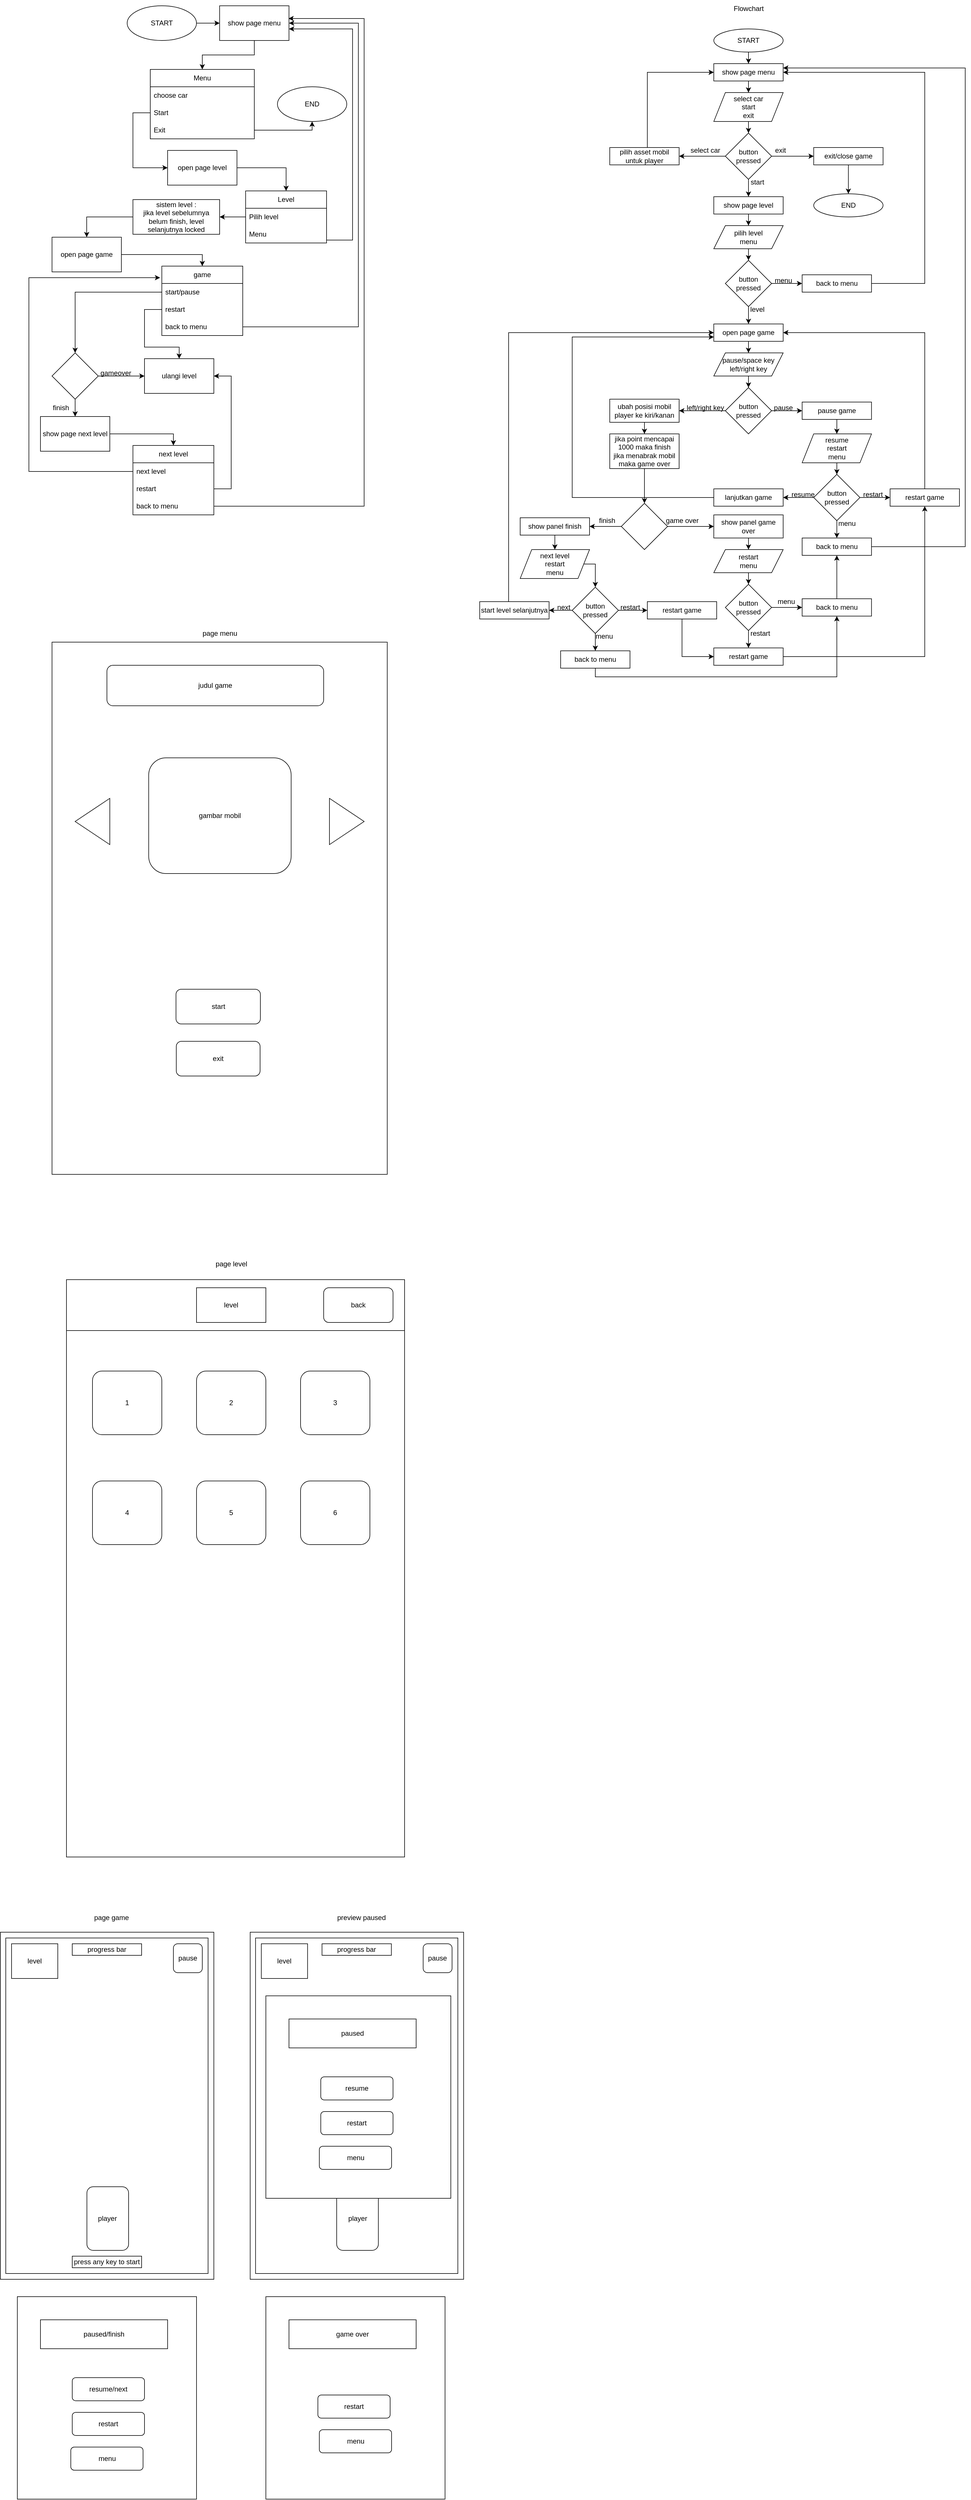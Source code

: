 <mxfile version="26.0.2">
  <diagram name="Page-1" id="7KhryxHFdZAswVd5xD74">
    <mxGraphModel dx="4198" dy="1476" grid="1" gridSize="10" guides="1" tooltips="1" connect="1" arrows="1" fold="1" page="1" pageScale="1" pageWidth="850" pageHeight="1100" math="0" shadow="0">
      <root>
        <mxCell id="0" />
        <mxCell id="1" parent="0" />
        <mxCell id="geuPRDKl9PWcOQ5PIFQ6-26" value="" style="rounded=0;whiteSpace=wrap;html=1;" parent="1" vertex="1">
          <mxGeometry x="-740" y="1160" width="580" height="920" as="geometry" />
        </mxCell>
        <mxCell id="geuPRDKl9PWcOQ5PIFQ6-29" value="page menu" style="text;html=1;align=center;verticalAlign=middle;resizable=0;points=[];autosize=1;strokeColor=none;fillColor=none;" parent="1" vertex="1">
          <mxGeometry x="-490" y="1130" width="80" height="30" as="geometry" />
        </mxCell>
        <mxCell id="geuPRDKl9PWcOQ5PIFQ6-30" value="judul game" style="rounded=1;whiteSpace=wrap;html=1;" parent="1" vertex="1">
          <mxGeometry x="-645" y="1200" width="375" height="70" as="geometry" />
        </mxCell>
        <mxCell id="geuPRDKl9PWcOQ5PIFQ6-31" value="" style="triangle;whiteSpace=wrap;html=1;" parent="1" vertex="1">
          <mxGeometry x="-260" y="1430" width="60" height="80" as="geometry" />
        </mxCell>
        <mxCell id="geuPRDKl9PWcOQ5PIFQ6-32" value="" style="triangle;whiteSpace=wrap;html=1;rotation=-180;" parent="1" vertex="1">
          <mxGeometry x="-700" y="1430" width="60" height="80" as="geometry" />
        </mxCell>
        <mxCell id="geuPRDKl9PWcOQ5PIFQ6-33" value="gambar mobil" style="rounded=1;whiteSpace=wrap;html=1;" parent="1" vertex="1">
          <mxGeometry x="-572.75" y="1360" width="246.5" height="200" as="geometry" />
        </mxCell>
        <mxCell id="geuPRDKl9PWcOQ5PIFQ6-35" value="start" style="rounded=1;whiteSpace=wrap;html=1;" parent="1" vertex="1">
          <mxGeometry x="-525.5" y="1760" width="146" height="60" as="geometry" />
        </mxCell>
        <mxCell id="geuPRDKl9PWcOQ5PIFQ6-36" value="exit" style="rounded=1;whiteSpace=wrap;html=1;" parent="1" vertex="1">
          <mxGeometry x="-525" y="1850" width="145" height="60" as="geometry" />
        </mxCell>
        <mxCell id="geuPRDKl9PWcOQ5PIFQ6-39" value="" style="rounded=0;whiteSpace=wrap;html=1;" parent="1" vertex="1">
          <mxGeometry x="-715" y="2262" width="585" height="998" as="geometry" />
        </mxCell>
        <mxCell id="geuPRDKl9PWcOQ5PIFQ6-40" value="page level" style="text;html=1;align=center;verticalAlign=middle;resizable=0;points=[];autosize=1;strokeColor=none;fillColor=none;" parent="1" vertex="1">
          <mxGeometry x="-470" y="2220" width="80" height="30" as="geometry" />
        </mxCell>
        <mxCell id="A9OIRRmDnFpJW0OIB3sf-14" style="edgeStyle=orthogonalEdgeStyle;rounded=0;orthogonalLoop=1;jettySize=auto;html=1;entryX=0;entryY=0.5;entryDx=0;entryDy=0;" parent="1" source="A9OIRRmDnFpJW0OIB3sf-1" target="A9OIRRmDnFpJW0OIB3sf-8" edge="1">
          <mxGeometry relative="1" as="geometry" />
        </mxCell>
        <mxCell id="A9OIRRmDnFpJW0OIB3sf-1" value="START" style="ellipse;whiteSpace=wrap;html=1;" parent="1" vertex="1">
          <mxGeometry x="-610" y="60" width="120" height="60" as="geometry" />
        </mxCell>
        <mxCell id="A9OIRRmDnFpJW0OIB3sf-2" value="Flowchart" style="text;html=1;align=center;verticalAlign=middle;resizable=0;points=[];autosize=1;strokeColor=none;fillColor=none;" parent="1" vertex="1">
          <mxGeometry x="425" y="50" width="80" height="30" as="geometry" />
        </mxCell>
        <mxCell id="A9OIRRmDnFpJW0OIB3sf-15" style="edgeStyle=orthogonalEdgeStyle;rounded=0;orthogonalLoop=1;jettySize=auto;html=1;exitX=0.5;exitY=1;exitDx=0;exitDy=0;entryX=0.5;entryY=0;entryDx=0;entryDy=0;" parent="1" source="A9OIRRmDnFpJW0OIB3sf-8" target="A9OIRRmDnFpJW0OIB3sf-9" edge="1">
          <mxGeometry relative="1" as="geometry" />
        </mxCell>
        <mxCell id="A9OIRRmDnFpJW0OIB3sf-8" value="show page menu" style="rounded=0;whiteSpace=wrap;html=1;" parent="1" vertex="1">
          <mxGeometry x="-450" y="60" width="120" height="60" as="geometry" />
        </mxCell>
        <mxCell id="A9OIRRmDnFpJW0OIB3sf-9" value="Menu" style="swimlane;fontStyle=0;childLayout=stackLayout;horizontal=1;startSize=30;horizontalStack=0;resizeParent=1;resizeParentMax=0;resizeLast=0;collapsible=1;marginBottom=0;whiteSpace=wrap;html=1;" parent="1" vertex="1">
          <mxGeometry x="-570" y="170" width="180" height="120" as="geometry" />
        </mxCell>
        <mxCell id="A9OIRRmDnFpJW0OIB3sf-10" value="choose car" style="text;strokeColor=none;fillColor=none;align=left;verticalAlign=middle;spacingLeft=4;spacingRight=4;overflow=hidden;points=[[0,0.5],[1,0.5]];portConstraint=eastwest;rotatable=0;whiteSpace=wrap;html=1;" parent="A9OIRRmDnFpJW0OIB3sf-9" vertex="1">
          <mxGeometry y="30" width="180" height="30" as="geometry" />
        </mxCell>
        <mxCell id="A9OIRRmDnFpJW0OIB3sf-11" value="Start" style="text;strokeColor=none;fillColor=none;align=left;verticalAlign=middle;spacingLeft=4;spacingRight=4;overflow=hidden;points=[[0,0.5],[1,0.5]];portConstraint=eastwest;rotatable=0;whiteSpace=wrap;html=1;" parent="A9OIRRmDnFpJW0OIB3sf-9" vertex="1">
          <mxGeometry y="60" width="180" height="30" as="geometry" />
        </mxCell>
        <mxCell id="A9OIRRmDnFpJW0OIB3sf-12" value="Exit" style="text;strokeColor=none;fillColor=none;align=left;verticalAlign=middle;spacingLeft=4;spacingRight=4;overflow=hidden;points=[[0,0.5],[1,0.5]];portConstraint=eastwest;rotatable=0;whiteSpace=wrap;html=1;" parent="A9OIRRmDnFpJW0OIB3sf-9" vertex="1">
          <mxGeometry y="90" width="180" height="30" as="geometry" />
        </mxCell>
        <mxCell id="A9OIRRmDnFpJW0OIB3sf-18" style="edgeStyle=orthogonalEdgeStyle;rounded=0;orthogonalLoop=1;jettySize=auto;html=1;entryX=0.5;entryY=1;entryDx=0;entryDy=0;" parent="1" source="A9OIRRmDnFpJW0OIB3sf-12" target="XXvbrFwncrWHZugMPmc2-18" edge="1">
          <mxGeometry relative="1" as="geometry">
            <mxPoint x="-290" y="330" as="targetPoint" />
            <Array as="points">
              <mxPoint x="-290" y="275" />
            </Array>
          </mxGeometry>
        </mxCell>
        <mxCell id="A9OIRRmDnFpJW0OIB3sf-20" style="edgeStyle=orthogonalEdgeStyle;rounded=0;orthogonalLoop=1;jettySize=auto;html=1;entryX=0;entryY=0.5;entryDx=0;entryDy=0;" parent="1" source="A9OIRRmDnFpJW0OIB3sf-11" target="A9OIRRmDnFpJW0OIB3sf-25" edge="1">
          <mxGeometry relative="1" as="geometry">
            <mxPoint x="-620" y="320" as="targetPoint" />
            <Array as="points">
              <mxPoint x="-600" y="245" />
              <mxPoint x="-600" y="340" />
            </Array>
          </mxGeometry>
        </mxCell>
        <mxCell id="XXvbrFwncrWHZugMPmc2-19" style="edgeStyle=orthogonalEdgeStyle;rounded=0;orthogonalLoop=1;jettySize=auto;html=1;entryX=0.5;entryY=0;entryDx=0;entryDy=0;" parent="1" source="A9OIRRmDnFpJW0OIB3sf-25" target="XXvbrFwncrWHZugMPmc2-1" edge="1">
          <mxGeometry relative="1" as="geometry" />
        </mxCell>
        <mxCell id="A9OIRRmDnFpJW0OIB3sf-25" value="open page level" style="rounded=0;whiteSpace=wrap;html=1;" parent="1" vertex="1">
          <mxGeometry x="-540" y="310" width="120" height="60" as="geometry" />
        </mxCell>
        <mxCell id="XXvbrFwncrWHZugMPmc2-10" style="edgeStyle=orthogonalEdgeStyle;rounded=0;orthogonalLoop=1;jettySize=auto;html=1;entryX=0.5;entryY=0;entryDx=0;entryDy=0;" parent="1" source="A9OIRRmDnFpJW0OIB3sf-29" target="A9OIRRmDnFpJW0OIB3sf-31" edge="1">
          <mxGeometry relative="1" as="geometry" />
        </mxCell>
        <mxCell id="A9OIRRmDnFpJW0OIB3sf-29" value="open page game" style="rounded=0;whiteSpace=wrap;html=1;" parent="1" vertex="1">
          <mxGeometry x="-740" y="460" width="120" height="60" as="geometry" />
        </mxCell>
        <mxCell id="A9OIRRmDnFpJW0OIB3sf-31" value="game" style="swimlane;fontStyle=0;childLayout=stackLayout;horizontal=1;startSize=30;horizontalStack=0;resizeParent=1;resizeParentMax=0;resizeLast=0;collapsible=1;marginBottom=0;whiteSpace=wrap;html=1;" parent="1" vertex="1">
          <mxGeometry x="-550" y="510" width="140" height="120" as="geometry">
            <mxRectangle x="-520" y="850" width="70" height="30" as="alternateBounds" />
          </mxGeometry>
        </mxCell>
        <mxCell id="A9OIRRmDnFpJW0OIB3sf-32" value="start/pause" style="text;strokeColor=none;fillColor=none;align=left;verticalAlign=middle;spacingLeft=4;spacingRight=4;overflow=hidden;points=[[0,0.5],[1,0.5]];portConstraint=eastwest;rotatable=0;whiteSpace=wrap;html=1;" parent="A9OIRRmDnFpJW0OIB3sf-31" vertex="1">
          <mxGeometry y="30" width="140" height="30" as="geometry" />
        </mxCell>
        <mxCell id="A9OIRRmDnFpJW0OIB3sf-34" value="restart" style="text;strokeColor=none;fillColor=none;align=left;verticalAlign=middle;spacingLeft=4;spacingRight=4;overflow=hidden;points=[[0,0.5],[1,0.5]];portConstraint=eastwest;rotatable=0;whiteSpace=wrap;html=1;" parent="A9OIRRmDnFpJW0OIB3sf-31" vertex="1">
          <mxGeometry y="60" width="140" height="30" as="geometry" />
        </mxCell>
        <mxCell id="A9OIRRmDnFpJW0OIB3sf-33" value="back to menu" style="text;strokeColor=none;fillColor=none;align=left;verticalAlign=middle;spacingLeft=4;spacingRight=4;overflow=hidden;points=[[0,0.5],[1,0.5]];portConstraint=eastwest;rotatable=0;whiteSpace=wrap;html=1;" parent="A9OIRRmDnFpJW0OIB3sf-31" vertex="1">
          <mxGeometry y="90" width="140" height="30" as="geometry" />
        </mxCell>
        <mxCell id="A9OIRRmDnFpJW0OIB3sf-36" style="edgeStyle=orthogonalEdgeStyle;rounded=0;orthogonalLoop=1;jettySize=auto;html=1;entryX=1;entryY=0.5;entryDx=0;entryDy=0;" parent="1" source="A9OIRRmDnFpJW0OIB3sf-33" target="A9OIRRmDnFpJW0OIB3sf-8" edge="1">
          <mxGeometry relative="1" as="geometry">
            <Array as="points">
              <mxPoint x="-210" y="615" />
              <mxPoint x="-210" y="90" />
            </Array>
          </mxGeometry>
        </mxCell>
        <mxCell id="A9OIRRmDnFpJW0OIB3sf-50" style="edgeStyle=orthogonalEdgeStyle;rounded=0;orthogonalLoop=1;jettySize=auto;html=1;entryX=0;entryY=0.5;entryDx=0;entryDy=0;" parent="1" source="A9OIRRmDnFpJW0OIB3sf-37" target="A9OIRRmDnFpJW0OIB3sf-40" edge="1">
          <mxGeometry relative="1" as="geometry" />
        </mxCell>
        <mxCell id="A9OIRRmDnFpJW0OIB3sf-51" style="edgeStyle=orthogonalEdgeStyle;rounded=0;orthogonalLoop=1;jettySize=auto;html=1;entryX=0.5;entryY=0;entryDx=0;entryDy=0;" parent="1" source="A9OIRRmDnFpJW0OIB3sf-37" target="A9OIRRmDnFpJW0OIB3sf-42" edge="1">
          <mxGeometry relative="1" as="geometry" />
        </mxCell>
        <mxCell id="A9OIRRmDnFpJW0OIB3sf-37" value="" style="rhombus;whiteSpace=wrap;html=1;" parent="1" vertex="1">
          <mxGeometry x="-740" y="660" width="80" height="80" as="geometry" />
        </mxCell>
        <mxCell id="A9OIRRmDnFpJW0OIB3sf-38" value="gameover" style="text;html=1;align=center;verticalAlign=middle;resizable=0;points=[];autosize=1;strokeColor=none;fillColor=none;" parent="1" vertex="1">
          <mxGeometry x="-670" y="680" width="80" height="30" as="geometry" />
        </mxCell>
        <mxCell id="A9OIRRmDnFpJW0OIB3sf-40" value="ulangi level" style="rounded=0;whiteSpace=wrap;html=1;" parent="1" vertex="1">
          <mxGeometry x="-580" y="670" width="120" height="60" as="geometry" />
        </mxCell>
        <mxCell id="A9OIRRmDnFpJW0OIB3sf-41" value="finish" style="text;html=1;align=center;verticalAlign=middle;resizable=0;points=[];autosize=1;strokeColor=none;fillColor=none;" parent="1" vertex="1">
          <mxGeometry x="-750" y="740" width="50" height="30" as="geometry" />
        </mxCell>
        <mxCell id="XXvbrFwncrWHZugMPmc2-12" style="edgeStyle=orthogonalEdgeStyle;rounded=0;orthogonalLoop=1;jettySize=auto;html=1;entryX=0.5;entryY=0;entryDx=0;entryDy=0;" parent="1" source="A9OIRRmDnFpJW0OIB3sf-42" target="A9OIRRmDnFpJW0OIB3sf-44" edge="1">
          <mxGeometry relative="1" as="geometry" />
        </mxCell>
        <mxCell id="A9OIRRmDnFpJW0OIB3sf-42" value="show page next level" style="rounded=0;whiteSpace=wrap;html=1;" parent="1" vertex="1">
          <mxGeometry x="-760" y="770" width="120" height="60" as="geometry" />
        </mxCell>
        <mxCell id="A9OIRRmDnFpJW0OIB3sf-44" value="next level" style="swimlane;fontStyle=0;childLayout=stackLayout;horizontal=1;startSize=30;horizontalStack=0;resizeParent=1;resizeParentMax=0;resizeLast=0;collapsible=1;marginBottom=0;whiteSpace=wrap;html=1;" parent="1" vertex="1">
          <mxGeometry x="-600" y="820" width="140" height="120" as="geometry" />
        </mxCell>
        <mxCell id="A9OIRRmDnFpJW0OIB3sf-45" value="next level" style="text;strokeColor=none;fillColor=none;align=left;verticalAlign=middle;spacingLeft=4;spacingRight=4;overflow=hidden;points=[[0,0.5],[1,0.5]];portConstraint=eastwest;rotatable=0;whiteSpace=wrap;html=1;" parent="A9OIRRmDnFpJW0OIB3sf-44" vertex="1">
          <mxGeometry y="30" width="140" height="30" as="geometry" />
        </mxCell>
        <mxCell id="A9OIRRmDnFpJW0OIB3sf-46" value="restart" style="text;strokeColor=none;fillColor=none;align=left;verticalAlign=middle;spacingLeft=4;spacingRight=4;overflow=hidden;points=[[0,0.5],[1,0.5]];portConstraint=eastwest;rotatable=0;whiteSpace=wrap;html=1;" parent="A9OIRRmDnFpJW0OIB3sf-44" vertex="1">
          <mxGeometry y="60" width="140" height="30" as="geometry" />
        </mxCell>
        <mxCell id="A9OIRRmDnFpJW0OIB3sf-47" value="back to menu" style="text;strokeColor=none;fillColor=none;align=left;verticalAlign=middle;spacingLeft=4;spacingRight=4;overflow=hidden;points=[[0,0.5],[1,0.5]];portConstraint=eastwest;rotatable=0;whiteSpace=wrap;html=1;" parent="A9OIRRmDnFpJW0OIB3sf-44" vertex="1">
          <mxGeometry y="90" width="140" height="30" as="geometry" />
        </mxCell>
        <mxCell id="A9OIRRmDnFpJW0OIB3sf-48" style="edgeStyle=orthogonalEdgeStyle;rounded=0;orthogonalLoop=1;jettySize=auto;html=1;entryX=0.992;entryY=0.367;entryDx=0;entryDy=0;entryPerimeter=0;" parent="1" source="A9OIRRmDnFpJW0OIB3sf-47" target="A9OIRRmDnFpJW0OIB3sf-8" edge="1">
          <mxGeometry relative="1" as="geometry">
            <Array as="points">
              <mxPoint x="-200" y="925" />
              <mxPoint x="-200" y="82" />
            </Array>
          </mxGeometry>
        </mxCell>
        <mxCell id="A9OIRRmDnFpJW0OIB3sf-49" style="edgeStyle=orthogonalEdgeStyle;rounded=0;orthogonalLoop=1;jettySize=auto;html=1;entryX=0.5;entryY=0;entryDx=0;entryDy=0;" parent="1" source="A9OIRRmDnFpJW0OIB3sf-32" target="A9OIRRmDnFpJW0OIB3sf-37" edge="1">
          <mxGeometry relative="1" as="geometry" />
        </mxCell>
        <mxCell id="A9OIRRmDnFpJW0OIB3sf-53" style="edgeStyle=orthogonalEdgeStyle;rounded=0;orthogonalLoop=1;jettySize=auto;html=1;entryX=1;entryY=0.5;entryDx=0;entryDy=0;" parent="1" source="A9OIRRmDnFpJW0OIB3sf-46" target="A9OIRRmDnFpJW0OIB3sf-40" edge="1">
          <mxGeometry relative="1" as="geometry">
            <Array as="points">
              <mxPoint x="-430" y="895" />
              <mxPoint x="-430" y="700" />
            </Array>
          </mxGeometry>
        </mxCell>
        <mxCell id="A9OIRRmDnFpJW0OIB3sf-54" style="edgeStyle=orthogonalEdgeStyle;rounded=0;orthogonalLoop=1;jettySize=auto;html=1;exitX=0;exitY=0.5;exitDx=0;exitDy=0;" parent="1" source="A9OIRRmDnFpJW0OIB3sf-45" edge="1">
          <mxGeometry relative="1" as="geometry">
            <Array as="points">
              <mxPoint x="-780" y="865" />
              <mxPoint x="-780" y="530" />
            </Array>
            <mxPoint x="-553" y="530" as="targetPoint" />
          </mxGeometry>
        </mxCell>
        <mxCell id="XXvbrFwncrWHZugMPmc2-1" value="Level" style="swimlane;fontStyle=0;childLayout=stackLayout;horizontal=1;startSize=30;horizontalStack=0;resizeParent=1;resizeParentMax=0;resizeLast=0;collapsible=1;marginBottom=0;whiteSpace=wrap;html=1;" parent="1" vertex="1">
          <mxGeometry x="-405" y="380" width="140" height="90" as="geometry" />
        </mxCell>
        <mxCell id="XXvbrFwncrWHZugMPmc2-2" value="Pilih level" style="text;strokeColor=none;fillColor=none;align=left;verticalAlign=middle;spacingLeft=4;spacingRight=4;overflow=hidden;points=[[0,0.5],[1,0.5]];portConstraint=eastwest;rotatable=0;whiteSpace=wrap;html=1;" parent="XXvbrFwncrWHZugMPmc2-1" vertex="1">
          <mxGeometry y="30" width="140" height="30" as="geometry" />
        </mxCell>
        <mxCell id="XXvbrFwncrWHZugMPmc2-3" value="Menu" style="text;strokeColor=none;fillColor=none;align=left;verticalAlign=middle;spacingLeft=4;spacingRight=4;overflow=hidden;points=[[0,0.5],[1,0.5]];portConstraint=eastwest;rotatable=0;whiteSpace=wrap;html=1;" parent="XXvbrFwncrWHZugMPmc2-1" vertex="1">
          <mxGeometry y="60" width="140" height="30" as="geometry" />
        </mxCell>
        <mxCell id="XXvbrFwncrWHZugMPmc2-5" style="edgeStyle=orthogonalEdgeStyle;rounded=0;orthogonalLoop=1;jettySize=auto;html=1;" parent="1" edge="1">
          <mxGeometry relative="1" as="geometry">
            <mxPoint x="-330" y="100" as="targetPoint" />
            <Array as="points">
              <mxPoint x="-220" y="465" />
              <mxPoint x="-220" y="100" />
            </Array>
            <mxPoint x="-265" y="465" as="sourcePoint" />
          </mxGeometry>
        </mxCell>
        <mxCell id="XXvbrFwncrWHZugMPmc2-9" style="edgeStyle=orthogonalEdgeStyle;rounded=0;orthogonalLoop=1;jettySize=auto;html=1;entryX=0.5;entryY=0;entryDx=0;entryDy=0;" parent="1" source="XXvbrFwncrWHZugMPmc2-7" target="A9OIRRmDnFpJW0OIB3sf-29" edge="1">
          <mxGeometry relative="1" as="geometry" />
        </mxCell>
        <mxCell id="XXvbrFwncrWHZugMPmc2-7" value="sistem level :&lt;div&gt;jika level sebelumnya belum finish, level selanjutnya locked&lt;/div&gt;" style="rounded=0;whiteSpace=wrap;html=1;" parent="1" vertex="1">
          <mxGeometry x="-600" y="395" width="150" height="60" as="geometry" />
        </mxCell>
        <mxCell id="XXvbrFwncrWHZugMPmc2-8" style="edgeStyle=orthogonalEdgeStyle;rounded=0;orthogonalLoop=1;jettySize=auto;html=1;entryX=1;entryY=0.5;entryDx=0;entryDy=0;" parent="1" source="XXvbrFwncrWHZugMPmc2-2" target="XXvbrFwncrWHZugMPmc2-7" edge="1">
          <mxGeometry relative="1" as="geometry" />
        </mxCell>
        <mxCell id="XXvbrFwncrWHZugMPmc2-11" style="edgeStyle=orthogonalEdgeStyle;rounded=0;orthogonalLoop=1;jettySize=auto;html=1;entryX=0.5;entryY=0;entryDx=0;entryDy=0;" parent="1" source="A9OIRRmDnFpJW0OIB3sf-34" target="A9OIRRmDnFpJW0OIB3sf-40" edge="1">
          <mxGeometry relative="1" as="geometry">
            <Array as="points">
              <mxPoint x="-580" y="585" />
              <mxPoint x="-580" y="650" />
              <mxPoint x="-520" y="650" />
            </Array>
          </mxGeometry>
        </mxCell>
        <mxCell id="XXvbrFwncrWHZugMPmc2-18" value="END" style="ellipse;whiteSpace=wrap;html=1;" parent="1" vertex="1">
          <mxGeometry x="-350" y="200" width="120" height="60" as="geometry" />
        </mxCell>
        <mxCell id="XXvbrFwncrWHZugMPmc2-21" value="" style="rounded=0;whiteSpace=wrap;html=1;" parent="1" vertex="1">
          <mxGeometry x="-715" y="2262" width="585" height="88" as="geometry" />
        </mxCell>
        <mxCell id="XXvbrFwncrWHZugMPmc2-20" value="back" style="rounded=1;whiteSpace=wrap;html=1;" parent="1" vertex="1">
          <mxGeometry x="-270" y="2276" width="120" height="60" as="geometry" />
        </mxCell>
        <mxCell id="XXvbrFwncrWHZugMPmc2-22" value="level" style="rounded=0;whiteSpace=wrap;html=1;" parent="1" vertex="1">
          <mxGeometry x="-490" y="2276" width="120" height="60" as="geometry" />
        </mxCell>
        <mxCell id="XXvbrFwncrWHZugMPmc2-23" value="1" style="rounded=1;whiteSpace=wrap;html=1;" parent="1" vertex="1">
          <mxGeometry x="-670" y="2420" width="120" height="110" as="geometry" />
        </mxCell>
        <mxCell id="XXvbrFwncrWHZugMPmc2-24" value="2" style="rounded=1;whiteSpace=wrap;html=1;" parent="1" vertex="1">
          <mxGeometry x="-490" y="2420" width="120" height="110" as="geometry" />
        </mxCell>
        <mxCell id="XXvbrFwncrWHZugMPmc2-25" value="3" style="rounded=1;whiteSpace=wrap;html=1;" parent="1" vertex="1">
          <mxGeometry x="-310" y="2420" width="120" height="110" as="geometry" />
        </mxCell>
        <mxCell id="XXvbrFwncrWHZugMPmc2-26" value="4" style="rounded=1;whiteSpace=wrap;html=1;" parent="1" vertex="1">
          <mxGeometry x="-670" y="2610" width="120" height="110" as="geometry" />
        </mxCell>
        <mxCell id="XXvbrFwncrWHZugMPmc2-27" value="5" style="rounded=1;whiteSpace=wrap;html=1;" parent="1" vertex="1">
          <mxGeometry x="-490" y="2610" width="120" height="110" as="geometry" />
        </mxCell>
        <mxCell id="XXvbrFwncrWHZugMPmc2-28" value="6" style="rounded=1;whiteSpace=wrap;html=1;" parent="1" vertex="1">
          <mxGeometry x="-310" y="2610" width="120" height="110" as="geometry" />
        </mxCell>
        <mxCell id="XXvbrFwncrWHZugMPmc2-29" value="page game" style="text;html=1;align=center;verticalAlign=middle;whiteSpace=wrap;rounded=0;" parent="1" vertex="1">
          <mxGeometry x="-702.5" y="3350" width="130" height="30" as="geometry" />
        </mxCell>
        <mxCell id="XXvbrFwncrWHZugMPmc2-30" value="" style="rounded=0;whiteSpace=wrap;html=1;" parent="1" vertex="1">
          <mxGeometry x="-829.29" y="3390" width="369.29" height="600" as="geometry" />
        </mxCell>
        <mxCell id="XXvbrFwncrWHZugMPmc2-31" value="" style="rounded=0;whiteSpace=wrap;html=1;" parent="1" vertex="1">
          <mxGeometry x="-820" y="3400" width="350" height="580" as="geometry" />
        </mxCell>
        <mxCell id="XXvbrFwncrWHZugMPmc2-32" value="press any key to start" style="rounded=0;whiteSpace=wrap;html=1;" parent="1" vertex="1">
          <mxGeometry x="-705" y="3950" width="120" height="20" as="geometry" />
        </mxCell>
        <mxCell id="XXvbrFwncrWHZugMPmc2-33" value="progress bar" style="rounded=0;whiteSpace=wrap;html=1;" parent="1" vertex="1">
          <mxGeometry x="-705" y="3410" width="120" height="20" as="geometry" />
        </mxCell>
        <mxCell id="XXvbrFwncrWHZugMPmc2-34" value="pause" style="rounded=1;whiteSpace=wrap;html=1;" parent="1" vertex="1">
          <mxGeometry x="-530" y="3410" width="50" height="50" as="geometry" />
        </mxCell>
        <mxCell id="XXvbrFwncrWHZugMPmc2-35" value="level" style="rounded=0;whiteSpace=wrap;html=1;" parent="1" vertex="1">
          <mxGeometry x="-810" y="3410" width="80" height="60" as="geometry" />
        </mxCell>
        <mxCell id="XXvbrFwncrWHZugMPmc2-37" value="player" style="rounded=1;whiteSpace=wrap;html=1;" parent="1" vertex="1">
          <mxGeometry x="-679.64" y="3830" width="72.14" height="110" as="geometry" />
        </mxCell>
        <mxCell id="XXvbrFwncrWHZugMPmc2-39" value="preview paused" style="text;html=1;align=center;verticalAlign=middle;resizable=0;points=[];autosize=1;strokeColor=none;fillColor=none;" parent="1" vertex="1">
          <mxGeometry x="-260" y="3350" width="110" height="30" as="geometry" />
        </mxCell>
        <mxCell id="XXvbrFwncrWHZugMPmc2-44" value="" style="rounded=0;whiteSpace=wrap;html=1;" parent="1" vertex="1">
          <mxGeometry x="-370" y="4020" width="310" height="350" as="geometry" />
        </mxCell>
        <mxCell id="XXvbrFwncrWHZugMPmc2-45" value="game over" style="rounded=0;whiteSpace=wrap;html=1;" parent="1" vertex="1">
          <mxGeometry x="-330" y="4060" width="220" height="50" as="geometry" />
        </mxCell>
        <mxCell id="XXvbrFwncrWHZugMPmc2-47" value="restart" style="rounded=1;whiteSpace=wrap;html=1;" parent="1" vertex="1">
          <mxGeometry x="-280" y="4190" width="125" height="40" as="geometry" />
        </mxCell>
        <mxCell id="XXvbrFwncrWHZugMPmc2-48" value="menu" style="rounded=1;whiteSpace=wrap;html=1;" parent="1" vertex="1">
          <mxGeometry x="-277.5" y="4250" width="125" height="40" as="geometry" />
        </mxCell>
        <mxCell id="XXvbrFwncrWHZugMPmc2-49" value="" style="rounded=0;whiteSpace=wrap;html=1;" parent="1" vertex="1">
          <mxGeometry x="-800" y="4020" width="310" height="350" as="geometry" />
        </mxCell>
        <mxCell id="XXvbrFwncrWHZugMPmc2-50" value="paused/finish" style="rounded=0;whiteSpace=wrap;html=1;" parent="1" vertex="1">
          <mxGeometry x="-760" y="4060" width="220" height="50" as="geometry" />
        </mxCell>
        <mxCell id="XXvbrFwncrWHZugMPmc2-51" value="resume/next" style="rounded=1;whiteSpace=wrap;html=1;" parent="1" vertex="1">
          <mxGeometry x="-705" y="4160" width="125" height="40" as="geometry" />
        </mxCell>
        <mxCell id="XXvbrFwncrWHZugMPmc2-52" value="restart" style="rounded=1;whiteSpace=wrap;html=1;" parent="1" vertex="1">
          <mxGeometry x="-705" y="4220" width="125" height="40" as="geometry" />
        </mxCell>
        <mxCell id="XXvbrFwncrWHZugMPmc2-53" value="menu" style="rounded=1;whiteSpace=wrap;html=1;" parent="1" vertex="1">
          <mxGeometry x="-707.5" y="4280" width="125" height="40" as="geometry" />
        </mxCell>
        <mxCell id="XXvbrFwncrWHZugMPmc2-59" value="" style="rounded=0;whiteSpace=wrap;html=1;" parent="1" vertex="1">
          <mxGeometry x="-397.14" y="3390" width="369.29" height="600" as="geometry" />
        </mxCell>
        <mxCell id="XXvbrFwncrWHZugMPmc2-60" value="" style="rounded=0;whiteSpace=wrap;html=1;" parent="1" vertex="1">
          <mxGeometry x="-387.85" y="3400" width="350" height="580" as="geometry" />
        </mxCell>
        <mxCell id="XXvbrFwncrWHZugMPmc2-62" value="progress bar" style="rounded=0;whiteSpace=wrap;html=1;" parent="1" vertex="1">
          <mxGeometry x="-272.85" y="3410" width="120" height="20" as="geometry" />
        </mxCell>
        <mxCell id="XXvbrFwncrWHZugMPmc2-63" value="pause" style="rounded=1;whiteSpace=wrap;html=1;" parent="1" vertex="1">
          <mxGeometry x="-97.85" y="3410" width="50" height="50" as="geometry" />
        </mxCell>
        <mxCell id="XXvbrFwncrWHZugMPmc2-64" value="level" style="rounded=0;whiteSpace=wrap;html=1;" parent="1" vertex="1">
          <mxGeometry x="-377.85" y="3410" width="80" height="60" as="geometry" />
        </mxCell>
        <mxCell id="XXvbrFwncrWHZugMPmc2-65" value="player" style="rounded=1;whiteSpace=wrap;html=1;" parent="1" vertex="1">
          <mxGeometry x="-247.49" y="3830" width="72.14" height="110" as="geometry" />
        </mxCell>
        <mxCell id="XXvbrFwncrWHZugMPmc2-38" value="" style="rounded=0;whiteSpace=wrap;html=1;" parent="1" vertex="1">
          <mxGeometry x="-370" y="3500" width="320" height="350" as="geometry" />
        </mxCell>
        <mxCell id="XXvbrFwncrWHZugMPmc2-40" value="paused" style="rounded=0;whiteSpace=wrap;html=1;" parent="1" vertex="1">
          <mxGeometry x="-330" y="3540" width="220" height="50" as="geometry" />
        </mxCell>
        <mxCell id="XXvbrFwncrWHZugMPmc2-41" value="resume" style="rounded=1;whiteSpace=wrap;html=1;" parent="1" vertex="1">
          <mxGeometry x="-275" y="3640" width="125" height="40" as="geometry" />
        </mxCell>
        <mxCell id="XXvbrFwncrWHZugMPmc2-42" value="restart" style="rounded=1;whiteSpace=wrap;html=1;" parent="1" vertex="1">
          <mxGeometry x="-275" y="3700" width="125" height="40" as="geometry" />
        </mxCell>
        <mxCell id="XXvbrFwncrWHZugMPmc2-43" value="menu" style="rounded=1;whiteSpace=wrap;html=1;" parent="1" vertex="1">
          <mxGeometry x="-277.5" y="3760" width="125" height="40" as="geometry" />
        </mxCell>
        <mxCell id="FFTgn9k20MkyxayXbXaT-7" style="edgeStyle=orthogonalEdgeStyle;rounded=0;orthogonalLoop=1;jettySize=auto;html=1;entryX=0.5;entryY=0;entryDx=0;entryDy=0;" edge="1" parent="1" source="FFTgn9k20MkyxayXbXaT-1" target="FFTgn9k20MkyxayXbXaT-2">
          <mxGeometry relative="1" as="geometry" />
        </mxCell>
        <mxCell id="FFTgn9k20MkyxayXbXaT-1" value="START" style="ellipse;whiteSpace=wrap;html=1;" vertex="1" parent="1">
          <mxGeometry x="405" y="100" width="120" height="40" as="geometry" />
        </mxCell>
        <mxCell id="FFTgn9k20MkyxayXbXaT-8" style="edgeStyle=orthogonalEdgeStyle;rounded=0;orthogonalLoop=1;jettySize=auto;html=1;entryX=0.5;entryY=0;entryDx=0;entryDy=0;" edge="1" parent="1" source="FFTgn9k20MkyxayXbXaT-2" target="FFTgn9k20MkyxayXbXaT-3">
          <mxGeometry relative="1" as="geometry" />
        </mxCell>
        <mxCell id="FFTgn9k20MkyxayXbXaT-2" value="show page menu" style="rounded=0;whiteSpace=wrap;html=1;" vertex="1" parent="1">
          <mxGeometry x="405" y="160" width="120" height="30" as="geometry" />
        </mxCell>
        <mxCell id="FFTgn9k20MkyxayXbXaT-9" style="edgeStyle=orthogonalEdgeStyle;rounded=0;orthogonalLoop=1;jettySize=auto;html=1;entryX=0.5;entryY=0;entryDx=0;entryDy=0;" edge="1" parent="1" source="FFTgn9k20MkyxayXbXaT-3" target="FFTgn9k20MkyxayXbXaT-4">
          <mxGeometry relative="1" as="geometry" />
        </mxCell>
        <mxCell id="FFTgn9k20MkyxayXbXaT-3" value="select car&lt;div&gt;start&lt;/div&gt;&lt;div&gt;exit&lt;/div&gt;" style="shape=parallelogram;perimeter=parallelogramPerimeter;whiteSpace=wrap;html=1;fixedSize=1;" vertex="1" parent="1">
          <mxGeometry x="405" y="210" width="120" height="50" as="geometry" />
        </mxCell>
        <mxCell id="FFTgn9k20MkyxayXbXaT-10" style="edgeStyle=orthogonalEdgeStyle;rounded=0;orthogonalLoop=1;jettySize=auto;html=1;entryX=0;entryY=0.5;entryDx=0;entryDy=0;" edge="1" parent="1" source="FFTgn9k20MkyxayXbXaT-4" target="FFTgn9k20MkyxayXbXaT-6">
          <mxGeometry relative="1" as="geometry" />
        </mxCell>
        <mxCell id="FFTgn9k20MkyxayXbXaT-13" style="edgeStyle=orthogonalEdgeStyle;rounded=0;orthogonalLoop=1;jettySize=auto;html=1;entryX=1;entryY=0.5;entryDx=0;entryDy=0;" edge="1" parent="1" source="FFTgn9k20MkyxayXbXaT-4" target="FFTgn9k20MkyxayXbXaT-12">
          <mxGeometry relative="1" as="geometry" />
        </mxCell>
        <mxCell id="FFTgn9k20MkyxayXbXaT-15" style="edgeStyle=orthogonalEdgeStyle;rounded=0;orthogonalLoop=1;jettySize=auto;html=1;entryX=0.5;entryY=0;entryDx=0;entryDy=0;" edge="1" parent="1" source="FFTgn9k20MkyxayXbXaT-4" target="FFTgn9k20MkyxayXbXaT-14">
          <mxGeometry relative="1" as="geometry" />
        </mxCell>
        <mxCell id="FFTgn9k20MkyxayXbXaT-4" value="button pressed" style="rhombus;whiteSpace=wrap;html=1;" vertex="1" parent="1">
          <mxGeometry x="425" y="280" width="80" height="80" as="geometry" />
        </mxCell>
        <mxCell id="FFTgn9k20MkyxayXbXaT-5" value="exit" style="text;html=1;align=center;verticalAlign=middle;resizable=0;points=[];autosize=1;strokeColor=none;fillColor=none;" vertex="1" parent="1">
          <mxGeometry x="500" y="295" width="40" height="30" as="geometry" />
        </mxCell>
        <mxCell id="FFTgn9k20MkyxayXbXaT-116" style="edgeStyle=orthogonalEdgeStyle;rounded=0;orthogonalLoop=1;jettySize=auto;html=1;entryX=0.5;entryY=0;entryDx=0;entryDy=0;" edge="1" parent="1" source="FFTgn9k20MkyxayXbXaT-6" target="FFTgn9k20MkyxayXbXaT-115">
          <mxGeometry relative="1" as="geometry" />
        </mxCell>
        <mxCell id="FFTgn9k20MkyxayXbXaT-6" value="exit/close game" style="rounded=0;whiteSpace=wrap;html=1;" vertex="1" parent="1">
          <mxGeometry x="577.85" y="305" width="120" height="30" as="geometry" />
        </mxCell>
        <mxCell id="FFTgn9k20MkyxayXbXaT-11" value="select car" style="text;html=1;align=center;verticalAlign=middle;resizable=0;points=[];autosize=1;strokeColor=none;fillColor=none;" vertex="1" parent="1">
          <mxGeometry x="355" y="295" width="70" height="30" as="geometry" />
        </mxCell>
        <mxCell id="FFTgn9k20MkyxayXbXaT-117" style="edgeStyle=orthogonalEdgeStyle;rounded=0;orthogonalLoop=1;jettySize=auto;html=1;entryX=0;entryY=0.5;entryDx=0;entryDy=0;" edge="1" parent="1" source="FFTgn9k20MkyxayXbXaT-12" target="FFTgn9k20MkyxayXbXaT-2">
          <mxGeometry relative="1" as="geometry">
            <Array as="points">
              <mxPoint x="290" y="175" />
            </Array>
          </mxGeometry>
        </mxCell>
        <mxCell id="FFTgn9k20MkyxayXbXaT-12" value="pilih asset mobil untuk player" style="rounded=0;whiteSpace=wrap;html=1;" vertex="1" parent="1">
          <mxGeometry x="225" y="305" width="120" height="30" as="geometry" />
        </mxCell>
        <mxCell id="FFTgn9k20MkyxayXbXaT-19" style="edgeStyle=orthogonalEdgeStyle;rounded=0;orthogonalLoop=1;jettySize=auto;html=1;entryX=0.5;entryY=0;entryDx=0;entryDy=0;" edge="1" parent="1" source="FFTgn9k20MkyxayXbXaT-14" target="FFTgn9k20MkyxayXbXaT-17">
          <mxGeometry relative="1" as="geometry" />
        </mxCell>
        <mxCell id="FFTgn9k20MkyxayXbXaT-14" value="show page level" style="rounded=0;whiteSpace=wrap;html=1;" vertex="1" parent="1">
          <mxGeometry x="405" y="390" width="120" height="30" as="geometry" />
        </mxCell>
        <mxCell id="FFTgn9k20MkyxayXbXaT-16" value="start" style="text;html=1;align=center;verticalAlign=middle;resizable=0;points=[];autosize=1;strokeColor=none;fillColor=none;" vertex="1" parent="1">
          <mxGeometry x="455" y="350" width="50" height="30" as="geometry" />
        </mxCell>
        <mxCell id="FFTgn9k20MkyxayXbXaT-20" style="edgeStyle=orthogonalEdgeStyle;rounded=0;orthogonalLoop=1;jettySize=auto;html=1;entryX=0.5;entryY=0;entryDx=0;entryDy=0;" edge="1" parent="1" source="FFTgn9k20MkyxayXbXaT-17" target="FFTgn9k20MkyxayXbXaT-18">
          <mxGeometry relative="1" as="geometry" />
        </mxCell>
        <mxCell id="FFTgn9k20MkyxayXbXaT-17" value="pilih level&lt;div&gt;menu&lt;/div&gt;" style="shape=parallelogram;perimeter=parallelogramPerimeter;whiteSpace=wrap;html=1;fixedSize=1;" vertex="1" parent="1">
          <mxGeometry x="405" y="440" width="120" height="40" as="geometry" />
        </mxCell>
        <mxCell id="FFTgn9k20MkyxayXbXaT-22" style="edgeStyle=orthogonalEdgeStyle;rounded=0;orthogonalLoop=1;jettySize=auto;html=1;entryX=0;entryY=0.5;entryDx=0;entryDy=0;" edge="1" parent="1" source="FFTgn9k20MkyxayXbXaT-18" target="FFTgn9k20MkyxayXbXaT-21">
          <mxGeometry relative="1" as="geometry" />
        </mxCell>
        <mxCell id="FFTgn9k20MkyxayXbXaT-26" style="edgeStyle=orthogonalEdgeStyle;rounded=0;orthogonalLoop=1;jettySize=auto;html=1;entryX=0.5;entryY=0;entryDx=0;entryDy=0;" edge="1" parent="1" source="FFTgn9k20MkyxayXbXaT-18" target="FFTgn9k20MkyxayXbXaT-25">
          <mxGeometry relative="1" as="geometry" />
        </mxCell>
        <mxCell id="FFTgn9k20MkyxayXbXaT-18" value="button pressed" style="rhombus;whiteSpace=wrap;html=1;" vertex="1" parent="1">
          <mxGeometry x="425" y="500" width="80" height="80" as="geometry" />
        </mxCell>
        <mxCell id="FFTgn9k20MkyxayXbXaT-24" style="edgeStyle=orthogonalEdgeStyle;rounded=0;orthogonalLoop=1;jettySize=auto;html=1;entryX=1;entryY=0.5;entryDx=0;entryDy=0;" edge="1" parent="1" source="FFTgn9k20MkyxayXbXaT-21" target="FFTgn9k20MkyxayXbXaT-2">
          <mxGeometry relative="1" as="geometry">
            <Array as="points">
              <mxPoint x="770" y="540" />
              <mxPoint x="770" y="175" />
            </Array>
          </mxGeometry>
        </mxCell>
        <mxCell id="FFTgn9k20MkyxayXbXaT-21" value="back to menu" style="rounded=0;whiteSpace=wrap;html=1;" vertex="1" parent="1">
          <mxGeometry x="557.85" y="525" width="120" height="30" as="geometry" />
        </mxCell>
        <mxCell id="FFTgn9k20MkyxayXbXaT-23" value="menu" style="text;html=1;align=center;verticalAlign=middle;resizable=0;points=[];autosize=1;strokeColor=none;fillColor=none;" vertex="1" parent="1">
          <mxGeometry x="500" y="520" width="50" height="30" as="geometry" />
        </mxCell>
        <mxCell id="FFTgn9k20MkyxayXbXaT-29" style="edgeStyle=orthogonalEdgeStyle;rounded=0;orthogonalLoop=1;jettySize=auto;html=1;entryX=0.5;entryY=0;entryDx=0;entryDy=0;" edge="1" parent="1" source="FFTgn9k20MkyxayXbXaT-25" target="FFTgn9k20MkyxayXbXaT-28">
          <mxGeometry relative="1" as="geometry" />
        </mxCell>
        <mxCell id="FFTgn9k20MkyxayXbXaT-25" value="open page game" style="rounded=0;whiteSpace=wrap;html=1;" vertex="1" parent="1">
          <mxGeometry x="405" y="610" width="120" height="30" as="geometry" />
        </mxCell>
        <mxCell id="FFTgn9k20MkyxayXbXaT-27" value="level" style="text;html=1;align=center;verticalAlign=middle;resizable=0;points=[];autosize=1;strokeColor=none;fillColor=none;" vertex="1" parent="1">
          <mxGeometry x="455" y="570" width="50" height="30" as="geometry" />
        </mxCell>
        <mxCell id="FFTgn9k20MkyxayXbXaT-31" style="edgeStyle=orthogonalEdgeStyle;rounded=0;orthogonalLoop=1;jettySize=auto;html=1;entryX=0.5;entryY=0;entryDx=0;entryDy=0;" edge="1" parent="1" source="FFTgn9k20MkyxayXbXaT-28" target="FFTgn9k20MkyxayXbXaT-30">
          <mxGeometry relative="1" as="geometry" />
        </mxCell>
        <mxCell id="FFTgn9k20MkyxayXbXaT-28" value="pause/space key&lt;div&gt;left/right key&lt;/div&gt;" style="shape=parallelogram;perimeter=parallelogramPerimeter;whiteSpace=wrap;html=1;fixedSize=1;" vertex="1" parent="1">
          <mxGeometry x="405" y="660" width="120" height="40" as="geometry" />
        </mxCell>
        <mxCell id="FFTgn9k20MkyxayXbXaT-61" style="edgeStyle=orthogonalEdgeStyle;rounded=0;orthogonalLoop=1;jettySize=auto;html=1;entryX=0;entryY=0.5;entryDx=0;entryDy=0;" edge="1" parent="1" source="FFTgn9k20MkyxayXbXaT-30" target="FFTgn9k20MkyxayXbXaT-32">
          <mxGeometry relative="1" as="geometry" />
        </mxCell>
        <mxCell id="FFTgn9k20MkyxayXbXaT-62" style="edgeStyle=orthogonalEdgeStyle;rounded=0;orthogonalLoop=1;jettySize=auto;html=1;entryX=1;entryY=0.5;entryDx=0;entryDy=0;" edge="1" parent="1" source="FFTgn9k20MkyxayXbXaT-30" target="FFTgn9k20MkyxayXbXaT-35">
          <mxGeometry relative="1" as="geometry" />
        </mxCell>
        <mxCell id="FFTgn9k20MkyxayXbXaT-30" value="button pressed" style="rhombus;whiteSpace=wrap;html=1;" vertex="1" parent="1">
          <mxGeometry x="425" y="720" width="80" height="80" as="geometry" />
        </mxCell>
        <mxCell id="FFTgn9k20MkyxayXbXaT-119" style="edgeStyle=orthogonalEdgeStyle;rounded=0;orthogonalLoop=1;jettySize=auto;html=1;entryX=0.5;entryY=0;entryDx=0;entryDy=0;" edge="1" parent="1" source="FFTgn9k20MkyxayXbXaT-32" target="FFTgn9k20MkyxayXbXaT-38">
          <mxGeometry relative="1" as="geometry" />
        </mxCell>
        <mxCell id="FFTgn9k20MkyxayXbXaT-32" value="pause game" style="rounded=0;whiteSpace=wrap;html=1;" vertex="1" parent="1">
          <mxGeometry x="557.85" y="745" width="120" height="30" as="geometry" />
        </mxCell>
        <mxCell id="FFTgn9k20MkyxayXbXaT-34" value="pause" style="text;html=1;align=center;verticalAlign=middle;resizable=0;points=[];autosize=1;strokeColor=none;fillColor=none;" vertex="1" parent="1">
          <mxGeometry x="495" y="740" width="60" height="30" as="geometry" />
        </mxCell>
        <mxCell id="FFTgn9k20MkyxayXbXaT-72" style="edgeStyle=orthogonalEdgeStyle;rounded=0;orthogonalLoop=1;jettySize=auto;html=1;entryX=0.5;entryY=0;entryDx=0;entryDy=0;" edge="1" parent="1" source="FFTgn9k20MkyxayXbXaT-35" target="FFTgn9k20MkyxayXbXaT-71">
          <mxGeometry relative="1" as="geometry" />
        </mxCell>
        <mxCell id="FFTgn9k20MkyxayXbXaT-35" value="ubah posisi mobil player ke kiri/kanan" style="rounded=0;whiteSpace=wrap;html=1;" vertex="1" parent="1">
          <mxGeometry x="225" y="740" width="120" height="40" as="geometry" />
        </mxCell>
        <mxCell id="FFTgn9k20MkyxayXbXaT-37" value="left/right key" style="text;html=1;align=center;verticalAlign=middle;resizable=0;points=[];autosize=1;strokeColor=none;fillColor=none;" vertex="1" parent="1">
          <mxGeometry x="345" y="740" width="90" height="30" as="geometry" />
        </mxCell>
        <mxCell id="FFTgn9k20MkyxayXbXaT-65" style="edgeStyle=orthogonalEdgeStyle;rounded=0;orthogonalLoop=1;jettySize=auto;html=1;" edge="1" parent="1" source="FFTgn9k20MkyxayXbXaT-38" target="FFTgn9k20MkyxayXbXaT-40">
          <mxGeometry relative="1" as="geometry" />
        </mxCell>
        <mxCell id="FFTgn9k20MkyxayXbXaT-38" value="resume&lt;div&gt;restart&lt;/div&gt;&lt;div&gt;menu&lt;/div&gt;" style="shape=parallelogram;perimeter=parallelogramPerimeter;whiteSpace=wrap;html=1;fixedSize=1;" vertex="1" parent="1">
          <mxGeometry x="557.85" y="800" width="120" height="50" as="geometry" />
        </mxCell>
        <mxCell id="FFTgn9k20MkyxayXbXaT-66" style="edgeStyle=orthogonalEdgeStyle;rounded=0;orthogonalLoop=1;jettySize=auto;html=1;entryX=1;entryY=0.5;entryDx=0;entryDy=0;" edge="1" parent="1" source="FFTgn9k20MkyxayXbXaT-40" target="FFTgn9k20MkyxayXbXaT-42">
          <mxGeometry relative="1" as="geometry" />
        </mxCell>
        <mxCell id="FFTgn9k20MkyxayXbXaT-67" style="edgeStyle=orthogonalEdgeStyle;rounded=0;orthogonalLoop=1;jettySize=auto;html=1;entryX=0;entryY=0.5;entryDx=0;entryDy=0;" edge="1" parent="1" source="FFTgn9k20MkyxayXbXaT-40" target="FFTgn9k20MkyxayXbXaT-45">
          <mxGeometry relative="1" as="geometry" />
        </mxCell>
        <mxCell id="FFTgn9k20MkyxayXbXaT-68" style="edgeStyle=orthogonalEdgeStyle;rounded=0;orthogonalLoop=1;jettySize=auto;html=1;entryX=0.5;entryY=0;entryDx=0;entryDy=0;" edge="1" parent="1" source="FFTgn9k20MkyxayXbXaT-40" target="FFTgn9k20MkyxayXbXaT-49">
          <mxGeometry relative="1" as="geometry" />
        </mxCell>
        <mxCell id="FFTgn9k20MkyxayXbXaT-40" value="button pressed" style="rhombus;whiteSpace=wrap;html=1;" vertex="1" parent="1">
          <mxGeometry x="577.85" y="870" width="80" height="80" as="geometry" />
        </mxCell>
        <mxCell id="FFTgn9k20MkyxayXbXaT-118" style="edgeStyle=orthogonalEdgeStyle;rounded=0;orthogonalLoop=1;jettySize=auto;html=1;entryX=0;entryY=0.75;entryDx=0;entryDy=0;" edge="1" parent="1" source="FFTgn9k20MkyxayXbXaT-42" target="FFTgn9k20MkyxayXbXaT-25">
          <mxGeometry relative="1" as="geometry">
            <Array as="points">
              <mxPoint x="160" y="910" />
              <mxPoint x="160" y="633" />
            </Array>
          </mxGeometry>
        </mxCell>
        <mxCell id="FFTgn9k20MkyxayXbXaT-42" value="lanjutkan game" style="rounded=0;whiteSpace=wrap;html=1;" vertex="1" parent="1">
          <mxGeometry x="405" y="895" width="120" height="30" as="geometry" />
        </mxCell>
        <mxCell id="FFTgn9k20MkyxayXbXaT-44" value="resume" style="text;html=1;align=center;verticalAlign=middle;resizable=0;points=[];autosize=1;strokeColor=none;fillColor=none;" vertex="1" parent="1">
          <mxGeometry x="528.92" y="890" width="60" height="30" as="geometry" />
        </mxCell>
        <mxCell id="FFTgn9k20MkyxayXbXaT-69" style="edgeStyle=orthogonalEdgeStyle;rounded=0;orthogonalLoop=1;jettySize=auto;html=1;entryX=1;entryY=0.5;entryDx=0;entryDy=0;" edge="1" parent="1" source="FFTgn9k20MkyxayXbXaT-45" target="FFTgn9k20MkyxayXbXaT-25">
          <mxGeometry relative="1" as="geometry">
            <Array as="points">
              <mxPoint x="770" y="625" />
            </Array>
          </mxGeometry>
        </mxCell>
        <mxCell id="FFTgn9k20MkyxayXbXaT-45" value="restart game" style="rounded=0;whiteSpace=wrap;html=1;" vertex="1" parent="1">
          <mxGeometry x="710" y="895" width="120" height="30" as="geometry" />
        </mxCell>
        <mxCell id="FFTgn9k20MkyxayXbXaT-47" value="restart" style="text;html=1;align=center;verticalAlign=middle;resizable=0;points=[];autosize=1;strokeColor=none;fillColor=none;" vertex="1" parent="1">
          <mxGeometry x="650" y="890" width="60" height="30" as="geometry" />
        </mxCell>
        <mxCell id="FFTgn9k20MkyxayXbXaT-70" style="edgeStyle=orthogonalEdgeStyle;rounded=0;orthogonalLoop=1;jettySize=auto;html=1;entryX=1;entryY=0.25;entryDx=0;entryDy=0;" edge="1" parent="1" source="FFTgn9k20MkyxayXbXaT-49" target="FFTgn9k20MkyxayXbXaT-2">
          <mxGeometry relative="1" as="geometry">
            <Array as="points">
              <mxPoint x="840" y="995" />
              <mxPoint x="840" y="168" />
            </Array>
          </mxGeometry>
        </mxCell>
        <mxCell id="FFTgn9k20MkyxayXbXaT-49" value="back to menu" style="rounded=0;whiteSpace=wrap;html=1;" vertex="1" parent="1">
          <mxGeometry x="557.85" y="980" width="120" height="30" as="geometry" />
        </mxCell>
        <mxCell id="FFTgn9k20MkyxayXbXaT-51" value="menu" style="text;html=1;align=center;verticalAlign=middle;resizable=0;points=[];autosize=1;strokeColor=none;fillColor=none;" vertex="1" parent="1">
          <mxGeometry x="610.0" y="940" width="50" height="30" as="geometry" />
        </mxCell>
        <mxCell id="FFTgn9k20MkyxayXbXaT-75" style="edgeStyle=orthogonalEdgeStyle;rounded=0;orthogonalLoop=1;jettySize=auto;html=1;entryX=0.5;entryY=0;entryDx=0;entryDy=0;" edge="1" parent="1" source="FFTgn9k20MkyxayXbXaT-71" target="FFTgn9k20MkyxayXbXaT-74">
          <mxGeometry relative="1" as="geometry" />
        </mxCell>
        <mxCell id="FFTgn9k20MkyxayXbXaT-71" value="jika point mencapai 1000 maka finish&lt;div&gt;jika menabrak mobil maka game over&lt;/div&gt;" style="rounded=0;whiteSpace=wrap;html=1;" vertex="1" parent="1">
          <mxGeometry x="225" y="800" width="120" height="60" as="geometry" />
        </mxCell>
        <mxCell id="FFTgn9k20MkyxayXbXaT-77" style="edgeStyle=orthogonalEdgeStyle;rounded=0;orthogonalLoop=1;jettySize=auto;html=1;entryX=0;entryY=0.5;entryDx=0;entryDy=0;" edge="1" parent="1" source="FFTgn9k20MkyxayXbXaT-74" target="FFTgn9k20MkyxayXbXaT-76">
          <mxGeometry relative="1" as="geometry" />
        </mxCell>
        <mxCell id="FFTgn9k20MkyxayXbXaT-93" style="edgeStyle=orthogonalEdgeStyle;rounded=0;orthogonalLoop=1;jettySize=auto;html=1;entryX=1;entryY=0.5;entryDx=0;entryDy=0;" edge="1" parent="1" source="FFTgn9k20MkyxayXbXaT-74" target="FFTgn9k20MkyxayXbXaT-92">
          <mxGeometry relative="1" as="geometry" />
        </mxCell>
        <mxCell id="FFTgn9k20MkyxayXbXaT-74" value="" style="rhombus;whiteSpace=wrap;html=1;" vertex="1" parent="1">
          <mxGeometry x="245" y="920" width="80" height="80" as="geometry" />
        </mxCell>
        <mxCell id="FFTgn9k20MkyxayXbXaT-107" style="edgeStyle=orthogonalEdgeStyle;rounded=0;orthogonalLoop=1;jettySize=auto;html=1;entryX=0.5;entryY=0;entryDx=0;entryDy=0;" edge="1" parent="1" source="FFTgn9k20MkyxayXbXaT-76" target="FFTgn9k20MkyxayXbXaT-79">
          <mxGeometry relative="1" as="geometry">
            <mxPoint x="450" y="1010" as="targetPoint" />
          </mxGeometry>
        </mxCell>
        <mxCell id="FFTgn9k20MkyxayXbXaT-76" value="show panel game over" style="rounded=0;whiteSpace=wrap;html=1;" vertex="1" parent="1">
          <mxGeometry x="405" y="940" width="120" height="40" as="geometry" />
        </mxCell>
        <mxCell id="FFTgn9k20MkyxayXbXaT-78" value="game over" style="text;html=1;align=center;verticalAlign=middle;resizable=0;points=[];autosize=1;strokeColor=none;fillColor=none;" vertex="1" parent="1">
          <mxGeometry x="310" y="935" width="80" height="30" as="geometry" />
        </mxCell>
        <mxCell id="FFTgn9k20MkyxayXbXaT-88" style="edgeStyle=orthogonalEdgeStyle;rounded=0;orthogonalLoop=1;jettySize=auto;html=1;entryX=0.5;entryY=0;entryDx=0;entryDy=0;" edge="1" parent="1" source="FFTgn9k20MkyxayXbXaT-79" target="FFTgn9k20MkyxayXbXaT-87">
          <mxGeometry relative="1" as="geometry">
            <mxPoint x="420" y="1430" as="targetPoint" />
          </mxGeometry>
        </mxCell>
        <mxCell id="FFTgn9k20MkyxayXbXaT-79" value="&lt;span style=&quot;background-color: transparent; color: light-dark(rgb(0, 0, 0), rgb(255, 255, 255));&quot;&gt;restart&lt;/span&gt;&lt;div&gt;menu&lt;/div&gt;" style="shape=parallelogram;perimeter=parallelogramPerimeter;whiteSpace=wrap;html=1;fixedSize=1;" vertex="1" parent="1">
          <mxGeometry x="405" y="1000" width="120" height="40" as="geometry" />
        </mxCell>
        <mxCell id="FFTgn9k20MkyxayXbXaT-90" style="edgeStyle=orthogonalEdgeStyle;rounded=0;orthogonalLoop=1;jettySize=auto;html=1;entryX=0.5;entryY=1;entryDx=0;entryDy=0;" edge="1" parent="1" source="FFTgn9k20MkyxayXbXaT-83" target="FFTgn9k20MkyxayXbXaT-45">
          <mxGeometry relative="1" as="geometry">
            <Array as="points">
              <mxPoint x="770" y="1185" />
            </Array>
          </mxGeometry>
        </mxCell>
        <mxCell id="FFTgn9k20MkyxayXbXaT-83" value="restart game" style="rounded=0;whiteSpace=wrap;html=1;" vertex="1" parent="1">
          <mxGeometry x="405" y="1170" width="120" height="30" as="geometry" />
        </mxCell>
        <mxCell id="FFTgn9k20MkyxayXbXaT-84" value="restart" style="text;html=1;align=center;verticalAlign=middle;resizable=0;points=[];autosize=1;strokeColor=none;fillColor=none;" vertex="1" parent="1">
          <mxGeometry x="455.0" y="1130" width="60" height="30" as="geometry" />
        </mxCell>
        <mxCell id="FFTgn9k20MkyxayXbXaT-110" style="edgeStyle=orthogonalEdgeStyle;rounded=0;orthogonalLoop=1;jettySize=auto;html=1;entryX=0.5;entryY=1;entryDx=0;entryDy=0;" edge="1" parent="1" source="FFTgn9k20MkyxayXbXaT-85" target="FFTgn9k20MkyxayXbXaT-49">
          <mxGeometry relative="1" as="geometry" />
        </mxCell>
        <mxCell id="FFTgn9k20MkyxayXbXaT-85" value="back to menu" style="rounded=0;whiteSpace=wrap;html=1;" vertex="1" parent="1">
          <mxGeometry x="557.85" y="1085" width="120" height="30" as="geometry" />
        </mxCell>
        <mxCell id="FFTgn9k20MkyxayXbXaT-86" value="menu" style="text;html=1;align=center;verticalAlign=middle;resizable=0;points=[];autosize=1;strokeColor=none;fillColor=none;" vertex="1" parent="1">
          <mxGeometry x="505.0" y="1075" width="50" height="30" as="geometry" />
        </mxCell>
        <mxCell id="FFTgn9k20MkyxayXbXaT-108" style="edgeStyle=orthogonalEdgeStyle;rounded=0;orthogonalLoop=1;jettySize=auto;html=1;entryX=0.5;entryY=0;entryDx=0;entryDy=0;" edge="1" parent="1" source="FFTgn9k20MkyxayXbXaT-87" target="FFTgn9k20MkyxayXbXaT-83">
          <mxGeometry relative="1" as="geometry" />
        </mxCell>
        <mxCell id="FFTgn9k20MkyxayXbXaT-109" style="edgeStyle=orthogonalEdgeStyle;rounded=0;orthogonalLoop=1;jettySize=auto;html=1;entryX=0;entryY=0.5;entryDx=0;entryDy=0;" edge="1" parent="1" source="FFTgn9k20MkyxayXbXaT-87" target="FFTgn9k20MkyxayXbXaT-85">
          <mxGeometry relative="1" as="geometry" />
        </mxCell>
        <mxCell id="FFTgn9k20MkyxayXbXaT-87" value="button pressed" style="rhombus;whiteSpace=wrap;html=1;" vertex="1" parent="1">
          <mxGeometry x="425" y="1060" width="80" height="80" as="geometry" />
        </mxCell>
        <mxCell id="FFTgn9k20MkyxayXbXaT-111" style="edgeStyle=orthogonalEdgeStyle;rounded=0;orthogonalLoop=1;jettySize=auto;html=1;entryX=0.5;entryY=0;entryDx=0;entryDy=0;" edge="1" parent="1" source="FFTgn9k20MkyxayXbXaT-92" target="FFTgn9k20MkyxayXbXaT-96">
          <mxGeometry relative="1" as="geometry">
            <mxPoint x="130" y="1010" as="targetPoint" />
          </mxGeometry>
        </mxCell>
        <mxCell id="FFTgn9k20MkyxayXbXaT-92" value="show panel finish" style="rounded=0;whiteSpace=wrap;html=1;" vertex="1" parent="1">
          <mxGeometry x="70" y="945" width="120" height="30" as="geometry" />
        </mxCell>
        <mxCell id="FFTgn9k20MkyxayXbXaT-94" value="finish" style="text;html=1;align=center;verticalAlign=middle;resizable=0;points=[];autosize=1;strokeColor=none;fillColor=none;" vertex="1" parent="1">
          <mxGeometry x="195" y="935" width="50" height="30" as="geometry" />
        </mxCell>
        <mxCell id="FFTgn9k20MkyxayXbXaT-120" style="edgeStyle=orthogonalEdgeStyle;rounded=0;orthogonalLoop=1;jettySize=auto;html=1;exitX=1;exitY=0.5;exitDx=0;exitDy=0;entryX=0.5;entryY=0;entryDx=0;entryDy=0;" edge="1" parent="1" source="FFTgn9k20MkyxayXbXaT-96" target="FFTgn9k20MkyxayXbXaT-100">
          <mxGeometry relative="1" as="geometry">
            <Array as="points">
              <mxPoint x="200" y="1025" />
            </Array>
          </mxGeometry>
        </mxCell>
        <mxCell id="FFTgn9k20MkyxayXbXaT-96" value="next level&lt;br&gt;&lt;div&gt;restart&lt;/div&gt;&lt;div&gt;menu&lt;/div&gt;" style="shape=parallelogram;perimeter=parallelogramPerimeter;whiteSpace=wrap;html=1;fixedSize=1;" vertex="1" parent="1">
          <mxGeometry x="70" y="1000" width="120" height="50" as="geometry" />
        </mxCell>
        <mxCell id="FFTgn9k20MkyxayXbXaT-97" style="edgeStyle=orthogonalEdgeStyle;rounded=0;orthogonalLoop=1;jettySize=auto;html=1;entryX=1;entryY=0.5;entryDx=0;entryDy=0;" edge="1" source="FFTgn9k20MkyxayXbXaT-100" target="FFTgn9k20MkyxayXbXaT-101" parent="1">
          <mxGeometry relative="1" as="geometry" />
        </mxCell>
        <mxCell id="FFTgn9k20MkyxayXbXaT-98" style="edgeStyle=orthogonalEdgeStyle;rounded=0;orthogonalLoop=1;jettySize=auto;html=1;entryX=0;entryY=0.5;entryDx=0;entryDy=0;" edge="1" source="FFTgn9k20MkyxayXbXaT-100" target="FFTgn9k20MkyxayXbXaT-103" parent="1">
          <mxGeometry relative="1" as="geometry" />
        </mxCell>
        <mxCell id="FFTgn9k20MkyxayXbXaT-99" style="edgeStyle=orthogonalEdgeStyle;rounded=0;orthogonalLoop=1;jettySize=auto;html=1;entryX=0.5;entryY=0;entryDx=0;entryDy=0;" edge="1" source="FFTgn9k20MkyxayXbXaT-100" target="FFTgn9k20MkyxayXbXaT-105" parent="1">
          <mxGeometry relative="1" as="geometry" />
        </mxCell>
        <mxCell id="FFTgn9k20MkyxayXbXaT-100" value="button pressed" style="rhombus;whiteSpace=wrap;html=1;" vertex="1" parent="1">
          <mxGeometry x="160.0" y="1065" width="80" height="80" as="geometry" />
        </mxCell>
        <mxCell id="FFTgn9k20MkyxayXbXaT-114" style="edgeStyle=orthogonalEdgeStyle;rounded=0;orthogonalLoop=1;jettySize=auto;html=1;entryX=0;entryY=0.5;entryDx=0;entryDy=0;" edge="1" parent="1" source="FFTgn9k20MkyxayXbXaT-101" target="FFTgn9k20MkyxayXbXaT-25">
          <mxGeometry relative="1" as="geometry">
            <Array as="points">
              <mxPoint x="50" y="625" />
            </Array>
          </mxGeometry>
        </mxCell>
        <mxCell id="FFTgn9k20MkyxayXbXaT-101" value="start level selanjutnya" style="rounded=0;whiteSpace=wrap;html=1;" vertex="1" parent="1">
          <mxGeometry y="1090" width="120" height="30" as="geometry" />
        </mxCell>
        <mxCell id="FFTgn9k20MkyxayXbXaT-102" value="next" style="text;html=1;align=center;verticalAlign=middle;resizable=0;points=[];autosize=1;strokeColor=none;fillColor=none;" vertex="1" parent="1">
          <mxGeometry x="120.0" y="1085" width="50" height="30" as="geometry" />
        </mxCell>
        <mxCell id="FFTgn9k20MkyxayXbXaT-112" style="edgeStyle=orthogonalEdgeStyle;rounded=0;orthogonalLoop=1;jettySize=auto;html=1;entryX=0;entryY=0.5;entryDx=0;entryDy=0;" edge="1" parent="1" source="FFTgn9k20MkyxayXbXaT-103" target="FFTgn9k20MkyxayXbXaT-83">
          <mxGeometry relative="1" as="geometry">
            <Array as="points">
              <mxPoint x="350" y="1185" />
            </Array>
          </mxGeometry>
        </mxCell>
        <mxCell id="FFTgn9k20MkyxayXbXaT-103" value="restart game" style="rounded=0;whiteSpace=wrap;html=1;" vertex="1" parent="1">
          <mxGeometry x="290" y="1090" width="120" height="30" as="geometry" />
        </mxCell>
        <mxCell id="FFTgn9k20MkyxayXbXaT-104" value="restart" style="text;html=1;align=center;verticalAlign=middle;resizable=0;points=[];autosize=1;strokeColor=none;fillColor=none;" vertex="1" parent="1">
          <mxGeometry x="230" y="1085" width="60" height="30" as="geometry" />
        </mxCell>
        <mxCell id="FFTgn9k20MkyxayXbXaT-113" style="edgeStyle=orthogonalEdgeStyle;rounded=0;orthogonalLoop=1;jettySize=auto;html=1;entryX=0.5;entryY=1;entryDx=0;entryDy=0;" edge="1" parent="1" source="FFTgn9k20MkyxayXbXaT-105" target="FFTgn9k20MkyxayXbXaT-85">
          <mxGeometry relative="1" as="geometry">
            <Array as="points">
              <mxPoint x="200" y="1220" />
              <mxPoint x="618" y="1220" />
            </Array>
          </mxGeometry>
        </mxCell>
        <mxCell id="FFTgn9k20MkyxayXbXaT-105" value="back to menu" style="rounded=0;whiteSpace=wrap;html=1;" vertex="1" parent="1">
          <mxGeometry x="140" y="1175" width="120" height="30" as="geometry" />
        </mxCell>
        <mxCell id="FFTgn9k20MkyxayXbXaT-106" value="menu" style="text;html=1;align=center;verticalAlign=middle;resizable=0;points=[];autosize=1;strokeColor=none;fillColor=none;" vertex="1" parent="1">
          <mxGeometry x="190.0" y="1135" width="50" height="30" as="geometry" />
        </mxCell>
        <mxCell id="FFTgn9k20MkyxayXbXaT-115" value="END" style="ellipse;whiteSpace=wrap;html=1;" vertex="1" parent="1">
          <mxGeometry x="577.85" y="385" width="120" height="40" as="geometry" />
        </mxCell>
      </root>
    </mxGraphModel>
  </diagram>
</mxfile>
